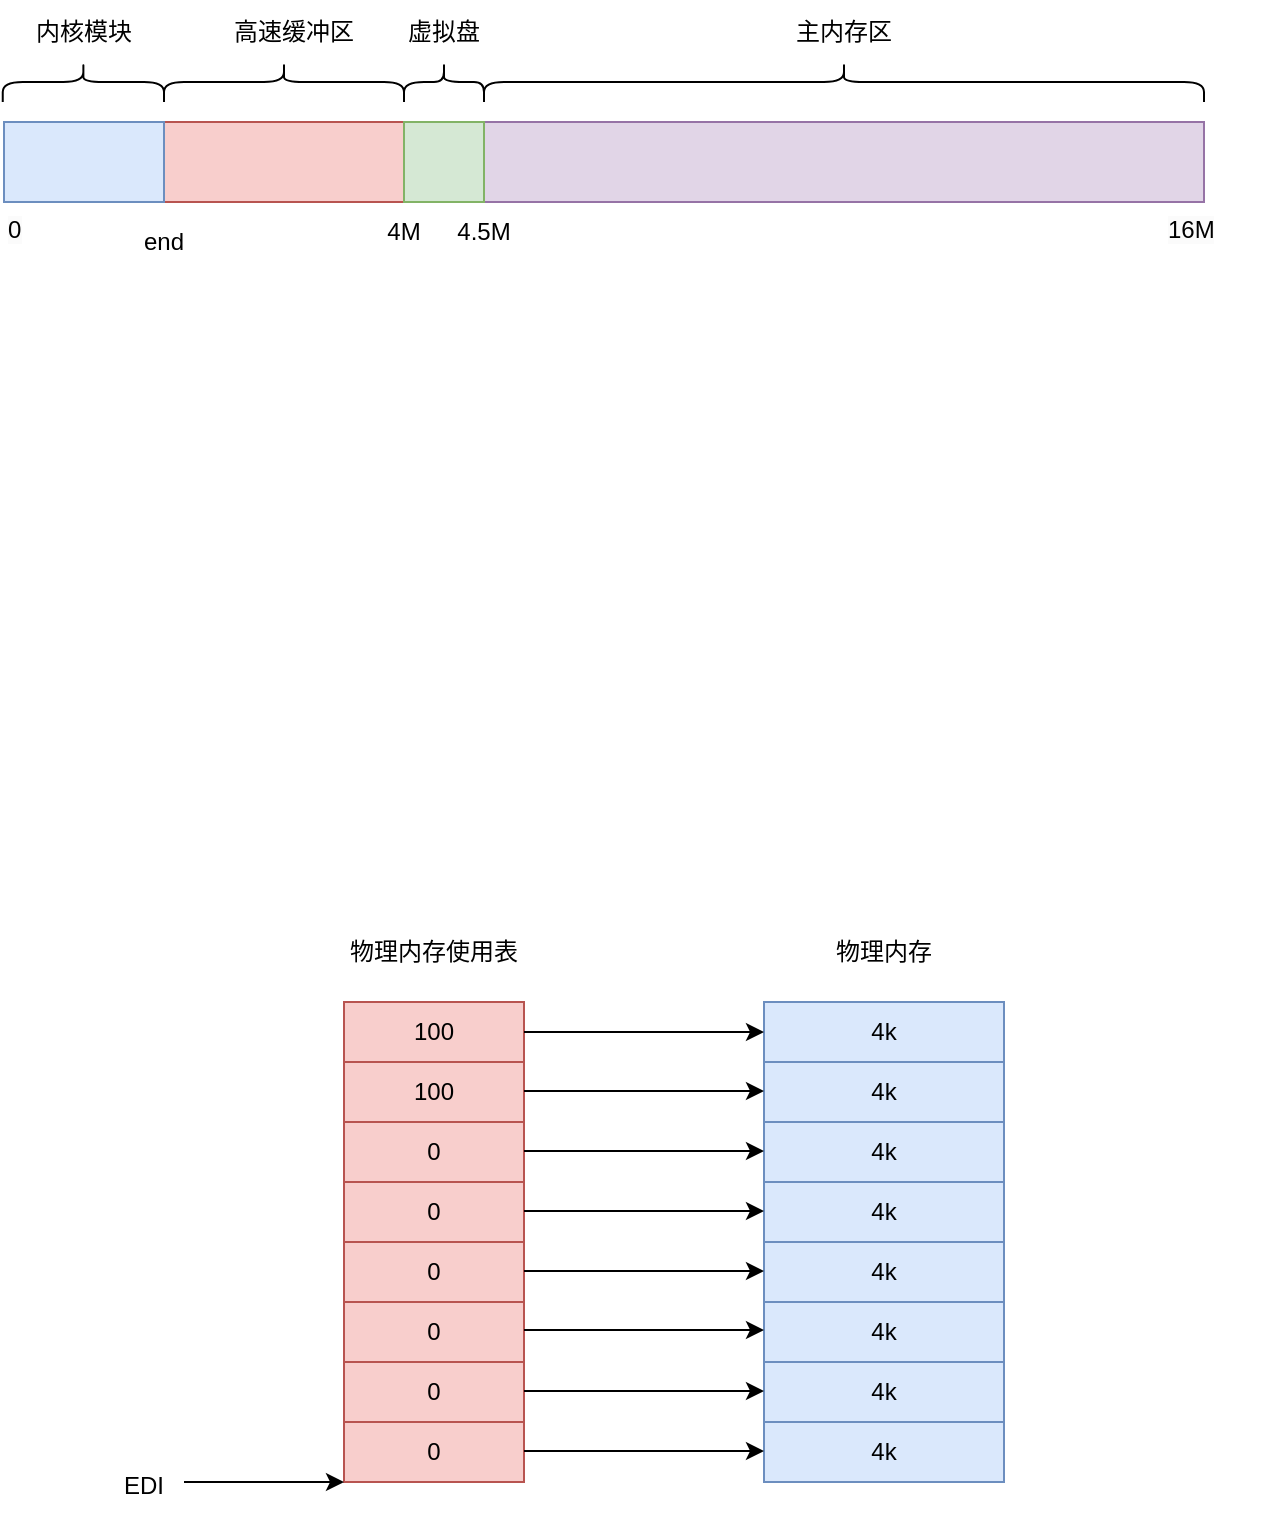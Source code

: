 <mxfile version="20.8.16" type="device"><diagram name="第 1 页" id="Z9fqQIJsKG8-aq3Dp88y"><mxGraphModel dx="3217" dy="1407" grid="1" gridSize="10" guides="1" tooltips="1" connect="1" arrows="1" fold="1" page="1" pageScale="1" pageWidth="827" pageHeight="1169" math="0" shadow="0"><root><mxCell id="0"/><mxCell id="1" parent="0"/><mxCell id="56zLblbJZjW0HBdOFRBx-1" value="" style="rounded=0;whiteSpace=wrap;html=1;fillColor=#f8cecc;strokeColor=#b85450;" parent="1" vertex="1"><mxGeometry x="-520" y="100" width="120" height="40" as="geometry"/></mxCell><mxCell id="56zLblbJZjW0HBdOFRBx-2" value="4M" style="text;strokeColor=none;align=center;fillColor=none;html=1;verticalAlign=middle;whiteSpace=wrap;rounded=0;" parent="1" vertex="1"><mxGeometry x="-430" y="140" width="60" height="30" as="geometry"/></mxCell><mxCell id="56zLblbJZjW0HBdOFRBx-3" value="" style="rounded=0;whiteSpace=wrap;html=1;fillColor=#e1d5e7;strokeColor=#9673a6;" parent="1" vertex="1"><mxGeometry x="-360" y="100" width="360" height="40" as="geometry"/></mxCell><mxCell id="56zLblbJZjW0HBdOFRBx-4" value="&lt;span style=&quot;color: rgb(0, 0, 0); font-family: Helvetica; font-size: 12px; font-style: normal; font-variant-ligatures: normal; font-variant-caps: normal; font-weight: 400; letter-spacing: normal; orphans: 2; text-align: center; text-indent: 0px; text-transform: none; widows: 2; word-spacing: 0px; -webkit-text-stroke-width: 0px; background-color: rgb(251, 251, 251); text-decoration-thickness: initial; text-decoration-style: initial; text-decoration-color: initial; float: none; display: inline !important;&quot;&gt;16M&lt;/span&gt;" style="text;whiteSpace=wrap;html=1;" parent="1" vertex="1"><mxGeometry x="-20" y="140" width="50" height="40" as="geometry"/></mxCell><mxCell id="56zLblbJZjW0HBdOFRBx-5" value="&lt;span style=&quot;color: rgb(0, 0, 0); font-family: Helvetica; font-size: 12px; font-style: normal; font-variant-ligatures: normal; font-variant-caps: normal; font-weight: 400; letter-spacing: normal; orphans: 2; text-align: center; text-indent: 0px; text-transform: none; widows: 2; word-spacing: 0px; -webkit-text-stroke-width: 0px; background-color: rgb(251, 251, 251); text-decoration-thickness: initial; text-decoration-style: initial; text-decoration-color: initial; float: none; display: inline !important;&quot;&gt;0&lt;/span&gt;" style="text;whiteSpace=wrap;html=1;" parent="1" vertex="1"><mxGeometry x="-600" y="140" width="50" height="40" as="geometry"/></mxCell><mxCell id="56zLblbJZjW0HBdOFRBx-6" value="" style="rounded=0;whiteSpace=wrap;html=1;fillColor=#dae8fc;strokeColor=#6c8ebf;" parent="1" vertex="1"><mxGeometry x="-600" y="100" width="80" height="40" as="geometry"/></mxCell><mxCell id="56zLblbJZjW0HBdOFRBx-8" value="" style="rounded=0;whiteSpace=wrap;html=1;fillColor=#d5e8d4;strokeColor=#82b366;" parent="1" vertex="1"><mxGeometry x="-400" y="100" width="40" height="40" as="geometry"/></mxCell><mxCell id="56zLblbJZjW0HBdOFRBx-9" value="" style="shape=curlyBracket;whiteSpace=wrap;html=1;rounded=1;flipH=1;labelPosition=right;verticalLabelPosition=middle;align=left;verticalAlign=middle;rotation=-90;" parent="1" vertex="1"><mxGeometry x="-390" y="60" width="20" height="40" as="geometry"/></mxCell><mxCell id="56zLblbJZjW0HBdOFRBx-10" value="虚拟盘" style="text;strokeColor=none;align=center;fillColor=none;html=1;verticalAlign=middle;whiteSpace=wrap;rounded=0;" parent="1" vertex="1"><mxGeometry x="-410" y="40" width="60" height="30" as="geometry"/></mxCell><mxCell id="56zLblbJZjW0HBdOFRBx-11" value="" style="shape=curlyBracket;whiteSpace=wrap;html=1;rounded=1;flipH=1;labelPosition=right;verticalLabelPosition=middle;align=left;verticalAlign=middle;rotation=-90;" parent="1" vertex="1"><mxGeometry x="-190" y="-100" width="20" height="360" as="geometry"/></mxCell><mxCell id="56zLblbJZjW0HBdOFRBx-13" value="主内存区" style="text;strokeColor=none;align=center;fillColor=none;html=1;verticalAlign=middle;whiteSpace=wrap;rounded=0;" parent="1" vertex="1"><mxGeometry x="-210" y="40" width="60" height="30" as="geometry"/></mxCell><mxCell id="56zLblbJZjW0HBdOFRBx-14" value="高速缓冲区" style="text;strokeColor=none;align=center;fillColor=none;html=1;verticalAlign=middle;whiteSpace=wrap;rounded=0;" parent="1" vertex="1"><mxGeometry x="-490" y="40" width="70" height="30" as="geometry"/></mxCell><mxCell id="56zLblbJZjW0HBdOFRBx-15" value="" style="shape=curlyBracket;whiteSpace=wrap;html=1;rounded=1;flipH=1;labelPosition=right;verticalLabelPosition=middle;align=left;verticalAlign=middle;rotation=-90;" parent="1" vertex="1"><mxGeometry x="-470" y="20" width="20" height="120" as="geometry"/></mxCell><mxCell id="56zLblbJZjW0HBdOFRBx-16" value="" style="shape=curlyBracket;whiteSpace=wrap;html=1;rounded=1;flipH=1;labelPosition=right;verticalLabelPosition=middle;align=left;verticalAlign=middle;rotation=-90;" parent="1" vertex="1"><mxGeometry x="-570.31" y="39.69" width="20" height="80.63" as="geometry"/></mxCell><mxCell id="56zLblbJZjW0HBdOFRBx-17" value="内核模块" style="text;strokeColor=none;align=center;fillColor=none;html=1;verticalAlign=middle;whiteSpace=wrap;rounded=0;" parent="1" vertex="1"><mxGeometry x="-595.31" y="39.69" width="70" height="30" as="geometry"/></mxCell><mxCell id="56zLblbJZjW0HBdOFRBx-18" value="4.5M" style="text;strokeColor=none;align=center;fillColor=none;html=1;verticalAlign=middle;whiteSpace=wrap;rounded=0;" parent="1" vertex="1"><mxGeometry x="-390" y="140" width="60" height="30" as="geometry"/></mxCell><mxCell id="56zLblbJZjW0HBdOFRBx-19" value="end" style="text;strokeColor=none;align=center;fillColor=none;html=1;verticalAlign=middle;whiteSpace=wrap;rounded=0;" parent="1" vertex="1"><mxGeometry x="-550.31" y="145" width="60" height="30" as="geometry"/></mxCell><mxCell id="6lgCootFvS-f-Yo6Gv3N-1" value="4k" style="rounded=0;whiteSpace=wrap;html=1;fillColor=#dae8fc;strokeColor=#6c8ebf;" vertex="1" parent="1"><mxGeometry x="-220" y="540" width="120" height="30" as="geometry"/></mxCell><mxCell id="6lgCootFvS-f-Yo6Gv3N-2" value="4k" style="rounded=0;whiteSpace=wrap;html=1;fillColor=#dae8fc;strokeColor=#6c8ebf;" vertex="1" parent="1"><mxGeometry x="-220" y="570" width="120" height="30" as="geometry"/></mxCell><mxCell id="6lgCootFvS-f-Yo6Gv3N-4" value="100" style="rounded=0;whiteSpace=wrap;html=1;fillColor=#f8cecc;strokeColor=#b85450;" vertex="1" parent="1"><mxGeometry x="-430" y="540" width="90" height="30" as="geometry"/></mxCell><mxCell id="6lgCootFvS-f-Yo6Gv3N-5" value="100" style="rounded=0;whiteSpace=wrap;html=1;fillColor=#f8cecc;strokeColor=#b85450;" vertex="1" parent="1"><mxGeometry x="-430" y="570" width="90" height="30" as="geometry"/></mxCell><mxCell id="6lgCootFvS-f-Yo6Gv3N-6" value="4k" style="rounded=0;whiteSpace=wrap;html=1;fillColor=#dae8fc;strokeColor=#6c8ebf;" vertex="1" parent="1"><mxGeometry x="-220" y="600" width="120" height="30" as="geometry"/></mxCell><mxCell id="6lgCootFvS-f-Yo6Gv3N-7" value="4k" style="rounded=0;whiteSpace=wrap;html=1;fillColor=#dae8fc;strokeColor=#6c8ebf;" vertex="1" parent="1"><mxGeometry x="-220" y="630" width="120" height="30" as="geometry"/></mxCell><mxCell id="6lgCootFvS-f-Yo6Gv3N-8" value="4k" style="rounded=0;whiteSpace=wrap;html=1;fillColor=#dae8fc;strokeColor=#6c8ebf;" vertex="1" parent="1"><mxGeometry x="-220" y="720" width="120" height="30" as="geometry"/></mxCell><mxCell id="6lgCootFvS-f-Yo6Gv3N-9" value="4k" style="rounded=0;whiteSpace=wrap;html=1;fillColor=#dae8fc;strokeColor=#6c8ebf;" vertex="1" parent="1"><mxGeometry x="-220" y="750" width="120" height="30" as="geometry"/></mxCell><mxCell id="6lgCootFvS-f-Yo6Gv3N-10" value="4k" style="rounded=0;whiteSpace=wrap;html=1;fillColor=#dae8fc;strokeColor=#6c8ebf;" vertex="1" parent="1"><mxGeometry x="-220" y="660" width="120" height="30" as="geometry"/></mxCell><mxCell id="6lgCootFvS-f-Yo6Gv3N-11" value="4k" style="rounded=0;whiteSpace=wrap;html=1;fillColor=#dae8fc;strokeColor=#6c8ebf;" vertex="1" parent="1"><mxGeometry x="-220" y="690" width="120" height="30" as="geometry"/></mxCell><mxCell id="6lgCootFvS-f-Yo6Gv3N-12" value="0" style="rounded=0;whiteSpace=wrap;html=1;fillColor=#f8cecc;strokeColor=#b85450;" vertex="1" parent="1"><mxGeometry x="-430" y="600" width="90" height="30" as="geometry"/></mxCell><mxCell id="6lgCootFvS-f-Yo6Gv3N-13" value="0" style="rounded=0;whiteSpace=wrap;html=1;fillColor=#f8cecc;strokeColor=#b85450;" vertex="1" parent="1"><mxGeometry x="-430" y="630" width="90" height="30" as="geometry"/></mxCell><mxCell id="6lgCootFvS-f-Yo6Gv3N-14" value="0" style="rounded=0;whiteSpace=wrap;html=1;fillColor=#f8cecc;strokeColor=#b85450;" vertex="1" parent="1"><mxGeometry x="-430" y="660" width="90" height="30" as="geometry"/></mxCell><mxCell id="6lgCootFvS-f-Yo6Gv3N-15" value="0" style="rounded=0;whiteSpace=wrap;html=1;fillColor=#f8cecc;strokeColor=#b85450;" vertex="1" parent="1"><mxGeometry x="-430" y="690" width="90" height="30" as="geometry"/></mxCell><mxCell id="6lgCootFvS-f-Yo6Gv3N-16" value="0" style="rounded=0;whiteSpace=wrap;html=1;fillColor=#f8cecc;strokeColor=#b85450;" vertex="1" parent="1"><mxGeometry x="-430" y="720" width="90" height="30" as="geometry"/></mxCell><mxCell id="6lgCootFvS-f-Yo6Gv3N-17" value="0" style="rounded=0;whiteSpace=wrap;html=1;fillColor=#f8cecc;strokeColor=#b85450;" vertex="1" parent="1"><mxGeometry x="-430" y="750" width="90" height="30" as="geometry"/></mxCell><mxCell id="6lgCootFvS-f-Yo6Gv3N-18" value="" style="endArrow=classic;html=1;rounded=0;entryX=0;entryY=1;entryDx=0;entryDy=0;" edge="1" parent="1" target="6lgCootFvS-f-Yo6Gv3N-17"><mxGeometry width="50" height="50" relative="1" as="geometry"><mxPoint x="-510" y="780" as="sourcePoint"/><mxPoint x="-500" y="760" as="targetPoint"/></mxGeometry></mxCell><mxCell id="6lgCootFvS-f-Yo6Gv3N-19" value="EDI" style="text;strokeColor=none;align=center;fillColor=none;html=1;verticalAlign=middle;whiteSpace=wrap;rounded=0;" vertex="1" parent="1"><mxGeometry x="-560" y="767" width="60" height="30" as="geometry"/></mxCell><mxCell id="6lgCootFvS-f-Yo6Gv3N-20" value="" style="endArrow=classic;html=1;rounded=0;exitX=1;exitY=0.5;exitDx=0;exitDy=0;entryX=0;entryY=0.5;entryDx=0;entryDy=0;" edge="1" parent="1" source="6lgCootFvS-f-Yo6Gv3N-4" target="6lgCootFvS-f-Yo6Gv3N-1"><mxGeometry width="50" height="50" relative="1" as="geometry"><mxPoint x="-300" y="590" as="sourcePoint"/><mxPoint x="-250" y="540" as="targetPoint"/></mxGeometry></mxCell><mxCell id="6lgCootFvS-f-Yo6Gv3N-25" value="" style="endArrow=classic;html=1;rounded=0;exitX=1;exitY=0.5;exitDx=0;exitDy=0;entryX=0;entryY=0.5;entryDx=0;entryDy=0;" edge="1" parent="1"><mxGeometry width="50" height="50" relative="1" as="geometry"><mxPoint x="-340" y="584.5" as="sourcePoint"/><mxPoint x="-220" y="584.5" as="targetPoint"/></mxGeometry></mxCell><mxCell id="6lgCootFvS-f-Yo6Gv3N-26" value="" style="endArrow=classic;html=1;rounded=0;exitX=1;exitY=0.5;exitDx=0;exitDy=0;entryX=0;entryY=0.5;entryDx=0;entryDy=0;" edge="1" parent="1"><mxGeometry width="50" height="50" relative="1" as="geometry"><mxPoint x="-340" y="614.5" as="sourcePoint"/><mxPoint x="-220" y="614.5" as="targetPoint"/></mxGeometry></mxCell><mxCell id="6lgCootFvS-f-Yo6Gv3N-27" value="" style="endArrow=classic;html=1;rounded=0;exitX=1;exitY=0.5;exitDx=0;exitDy=0;entryX=0;entryY=0.5;entryDx=0;entryDy=0;" edge="1" parent="1"><mxGeometry width="50" height="50" relative="1" as="geometry"><mxPoint x="-340" y="644.5" as="sourcePoint"/><mxPoint x="-220" y="644.5" as="targetPoint"/></mxGeometry></mxCell><mxCell id="6lgCootFvS-f-Yo6Gv3N-28" value="" style="endArrow=classic;html=1;rounded=0;exitX=1;exitY=0.5;exitDx=0;exitDy=0;entryX=0;entryY=0.5;entryDx=0;entryDy=0;" edge="1" parent="1"><mxGeometry width="50" height="50" relative="1" as="geometry"><mxPoint x="-340" y="674.5" as="sourcePoint"/><mxPoint x="-220" y="674.5" as="targetPoint"/></mxGeometry></mxCell><mxCell id="6lgCootFvS-f-Yo6Gv3N-29" value="" style="endArrow=classic;html=1;rounded=0;exitX=1;exitY=0.5;exitDx=0;exitDy=0;entryX=0;entryY=0.5;entryDx=0;entryDy=0;" edge="1" parent="1"><mxGeometry width="50" height="50" relative="1" as="geometry"><mxPoint x="-340" y="704" as="sourcePoint"/><mxPoint x="-220" y="704" as="targetPoint"/></mxGeometry></mxCell><mxCell id="6lgCootFvS-f-Yo6Gv3N-30" value="" style="endArrow=classic;html=1;rounded=0;exitX=1;exitY=0.5;exitDx=0;exitDy=0;entryX=0;entryY=0.5;entryDx=0;entryDy=0;" edge="1" parent="1"><mxGeometry width="50" height="50" relative="1" as="geometry"><mxPoint x="-340" y="734.5" as="sourcePoint"/><mxPoint x="-220" y="734.5" as="targetPoint"/></mxGeometry></mxCell><mxCell id="6lgCootFvS-f-Yo6Gv3N-31" value="" style="endArrow=classic;html=1;rounded=0;exitX=1;exitY=0.5;exitDx=0;exitDy=0;entryX=0;entryY=0.5;entryDx=0;entryDy=0;" edge="1" parent="1"><mxGeometry width="50" height="50" relative="1" as="geometry"><mxPoint x="-340" y="764.5" as="sourcePoint"/><mxPoint x="-220" y="764.5" as="targetPoint"/></mxGeometry></mxCell><mxCell id="6lgCootFvS-f-Yo6Gv3N-32" value="物理内存" style="text;strokeColor=none;align=center;fillColor=none;html=1;verticalAlign=middle;whiteSpace=wrap;rounded=0;" vertex="1" parent="1"><mxGeometry x="-190" y="500" width="60" height="30" as="geometry"/></mxCell><mxCell id="6lgCootFvS-f-Yo6Gv3N-33" value="物理内存使用表" style="text;strokeColor=none;align=center;fillColor=none;html=1;verticalAlign=middle;whiteSpace=wrap;rounded=0;" vertex="1" parent="1"><mxGeometry x="-435.31" y="500" width="100" height="30" as="geometry"/></mxCell></root></mxGraphModel></diagram></mxfile>
